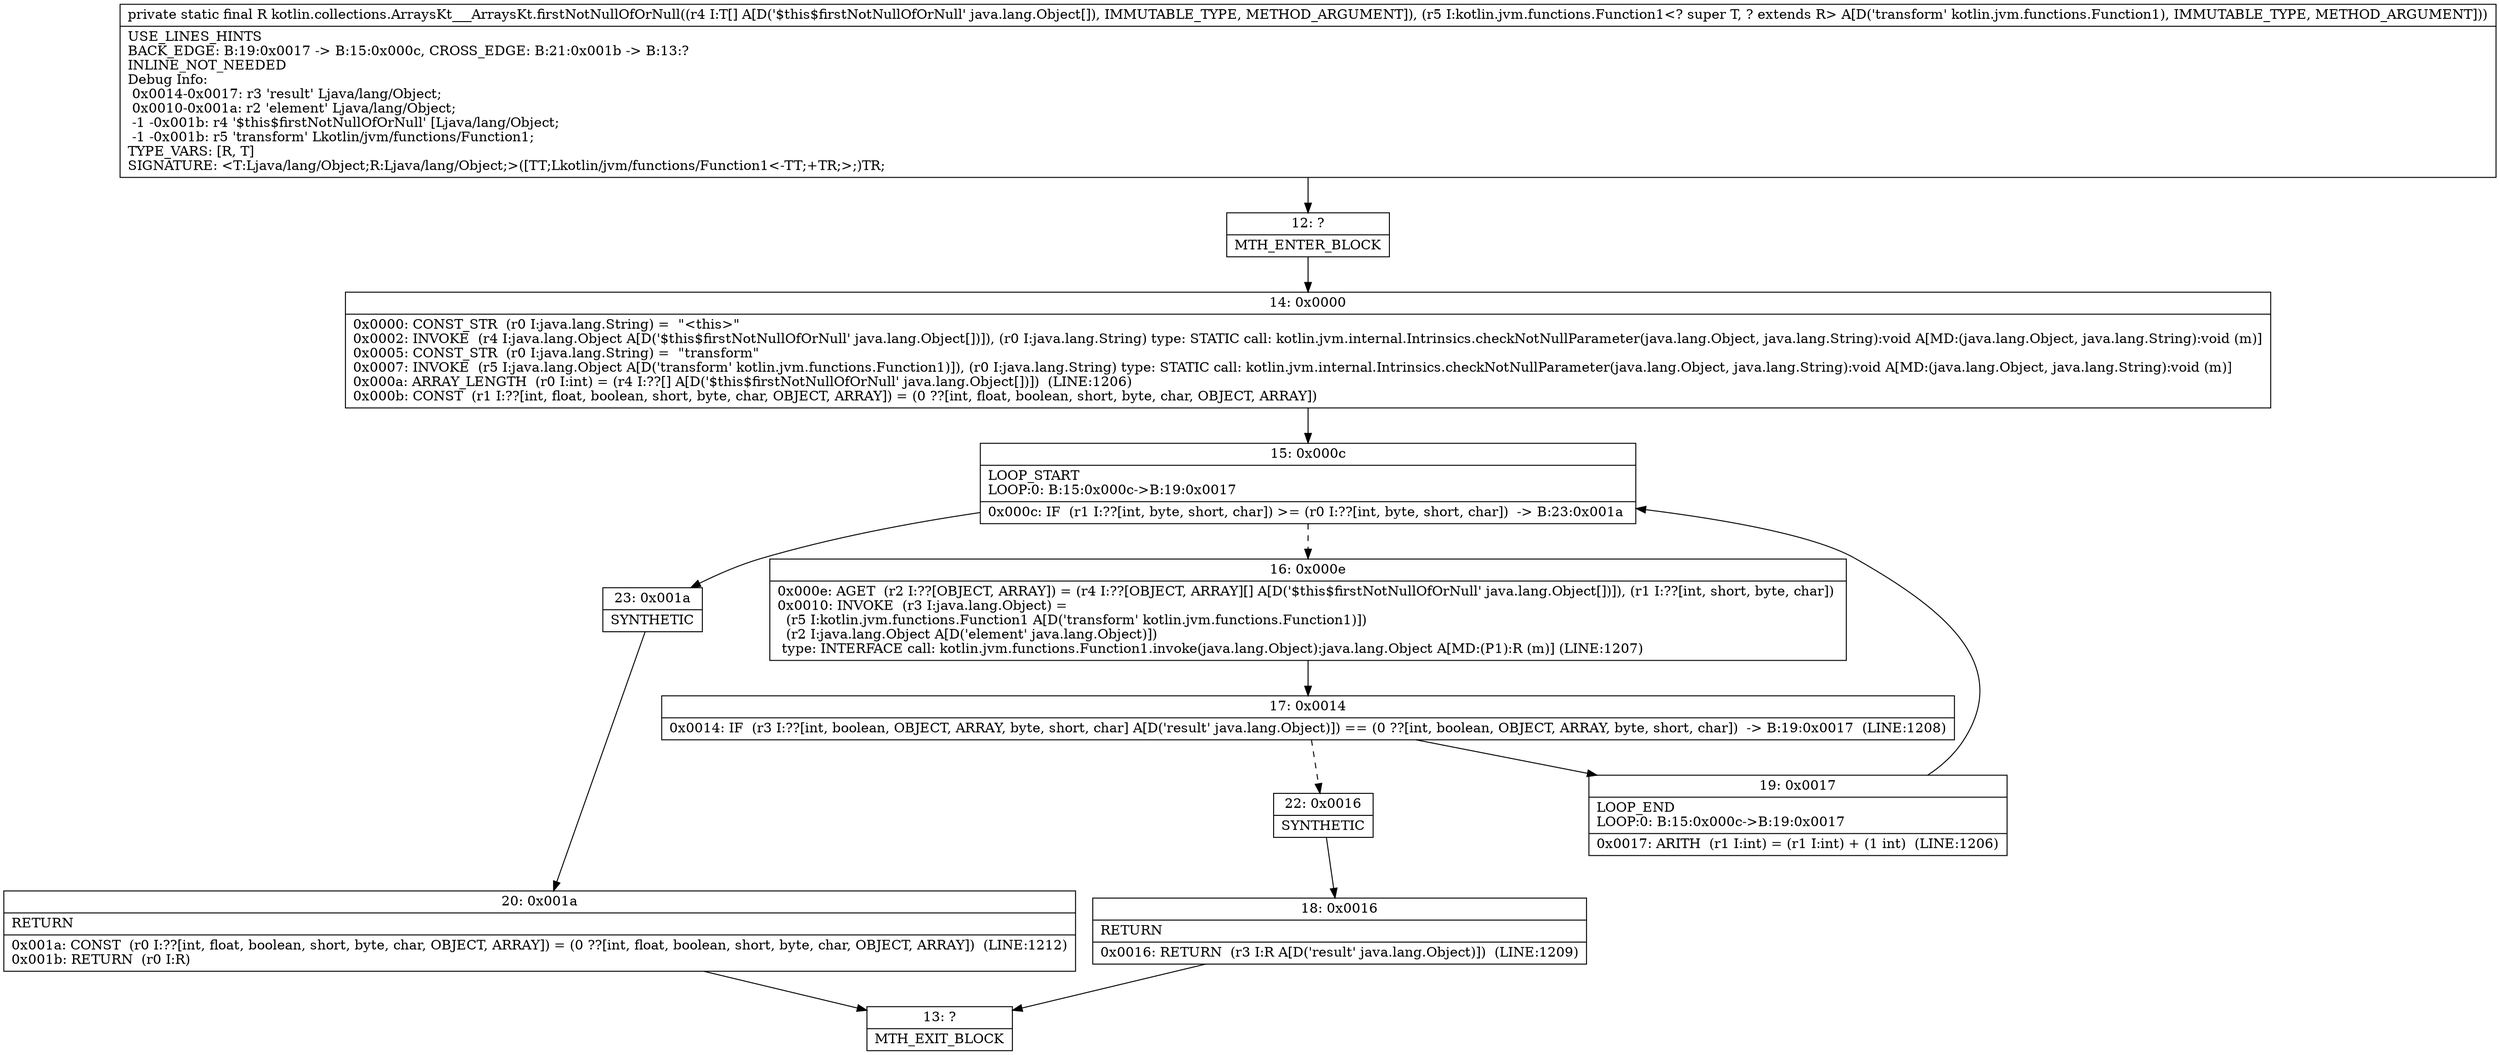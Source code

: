 digraph "CFG forkotlin.collections.ArraysKt___ArraysKt.firstNotNullOfOrNull([Ljava\/lang\/Object;Lkotlin\/jvm\/functions\/Function1;)Ljava\/lang\/Object;" {
Node_12 [shape=record,label="{12\:\ ?|MTH_ENTER_BLOCK\l}"];
Node_14 [shape=record,label="{14\:\ 0x0000|0x0000: CONST_STR  (r0 I:java.lang.String) =  \"\<this\>\" \l0x0002: INVOKE  (r4 I:java.lang.Object A[D('$this$firstNotNullOfOrNull' java.lang.Object[])]), (r0 I:java.lang.String) type: STATIC call: kotlin.jvm.internal.Intrinsics.checkNotNullParameter(java.lang.Object, java.lang.String):void A[MD:(java.lang.Object, java.lang.String):void (m)]\l0x0005: CONST_STR  (r0 I:java.lang.String) =  \"transform\" \l0x0007: INVOKE  (r5 I:java.lang.Object A[D('transform' kotlin.jvm.functions.Function1)]), (r0 I:java.lang.String) type: STATIC call: kotlin.jvm.internal.Intrinsics.checkNotNullParameter(java.lang.Object, java.lang.String):void A[MD:(java.lang.Object, java.lang.String):void (m)]\l0x000a: ARRAY_LENGTH  (r0 I:int) = (r4 I:??[] A[D('$this$firstNotNullOfOrNull' java.lang.Object[])])  (LINE:1206)\l0x000b: CONST  (r1 I:??[int, float, boolean, short, byte, char, OBJECT, ARRAY]) = (0 ??[int, float, boolean, short, byte, char, OBJECT, ARRAY]) \l}"];
Node_15 [shape=record,label="{15\:\ 0x000c|LOOP_START\lLOOP:0: B:15:0x000c\-\>B:19:0x0017\l|0x000c: IF  (r1 I:??[int, byte, short, char]) \>= (r0 I:??[int, byte, short, char])  \-\> B:23:0x001a \l}"];
Node_16 [shape=record,label="{16\:\ 0x000e|0x000e: AGET  (r2 I:??[OBJECT, ARRAY]) = (r4 I:??[OBJECT, ARRAY][] A[D('$this$firstNotNullOfOrNull' java.lang.Object[])]), (r1 I:??[int, short, byte, char]) \l0x0010: INVOKE  (r3 I:java.lang.Object) = \l  (r5 I:kotlin.jvm.functions.Function1 A[D('transform' kotlin.jvm.functions.Function1)])\l  (r2 I:java.lang.Object A[D('element' java.lang.Object)])\l type: INTERFACE call: kotlin.jvm.functions.Function1.invoke(java.lang.Object):java.lang.Object A[MD:(P1):R (m)] (LINE:1207)\l}"];
Node_17 [shape=record,label="{17\:\ 0x0014|0x0014: IF  (r3 I:??[int, boolean, OBJECT, ARRAY, byte, short, char] A[D('result' java.lang.Object)]) == (0 ??[int, boolean, OBJECT, ARRAY, byte, short, char])  \-\> B:19:0x0017  (LINE:1208)\l}"];
Node_19 [shape=record,label="{19\:\ 0x0017|LOOP_END\lLOOP:0: B:15:0x000c\-\>B:19:0x0017\l|0x0017: ARITH  (r1 I:int) = (r1 I:int) + (1 int)  (LINE:1206)\l}"];
Node_22 [shape=record,label="{22\:\ 0x0016|SYNTHETIC\l}"];
Node_18 [shape=record,label="{18\:\ 0x0016|RETURN\l|0x0016: RETURN  (r3 I:R A[D('result' java.lang.Object)])  (LINE:1209)\l}"];
Node_13 [shape=record,label="{13\:\ ?|MTH_EXIT_BLOCK\l}"];
Node_23 [shape=record,label="{23\:\ 0x001a|SYNTHETIC\l}"];
Node_20 [shape=record,label="{20\:\ 0x001a|RETURN\l|0x001a: CONST  (r0 I:??[int, float, boolean, short, byte, char, OBJECT, ARRAY]) = (0 ??[int, float, boolean, short, byte, char, OBJECT, ARRAY])  (LINE:1212)\l0x001b: RETURN  (r0 I:R) \l}"];
MethodNode[shape=record,label="{private static final R kotlin.collections.ArraysKt___ArraysKt.firstNotNullOfOrNull((r4 I:T[] A[D('$this$firstNotNullOfOrNull' java.lang.Object[]), IMMUTABLE_TYPE, METHOD_ARGUMENT]), (r5 I:kotlin.jvm.functions.Function1\<? super T, ? extends R\> A[D('transform' kotlin.jvm.functions.Function1), IMMUTABLE_TYPE, METHOD_ARGUMENT]))  | USE_LINES_HINTS\lBACK_EDGE: B:19:0x0017 \-\> B:15:0x000c, CROSS_EDGE: B:21:0x001b \-\> B:13:?\lINLINE_NOT_NEEDED\lDebug Info:\l  0x0014\-0x0017: r3 'result' Ljava\/lang\/Object;\l  0x0010\-0x001a: r2 'element' Ljava\/lang\/Object;\l  \-1 \-0x001b: r4 '$this$firstNotNullOfOrNull' [Ljava\/lang\/Object;\l  \-1 \-0x001b: r5 'transform' Lkotlin\/jvm\/functions\/Function1;\lTYPE_VARS: [R, T]\lSIGNATURE: \<T:Ljava\/lang\/Object;R:Ljava\/lang\/Object;\>([TT;Lkotlin\/jvm\/functions\/Function1\<\-TT;+TR;\>;)TR;\l}"];
MethodNode -> Node_12;Node_12 -> Node_14;
Node_14 -> Node_15;
Node_15 -> Node_16[style=dashed];
Node_15 -> Node_23;
Node_16 -> Node_17;
Node_17 -> Node_19;
Node_17 -> Node_22[style=dashed];
Node_19 -> Node_15;
Node_22 -> Node_18;
Node_18 -> Node_13;
Node_23 -> Node_20;
Node_20 -> Node_13;
}

